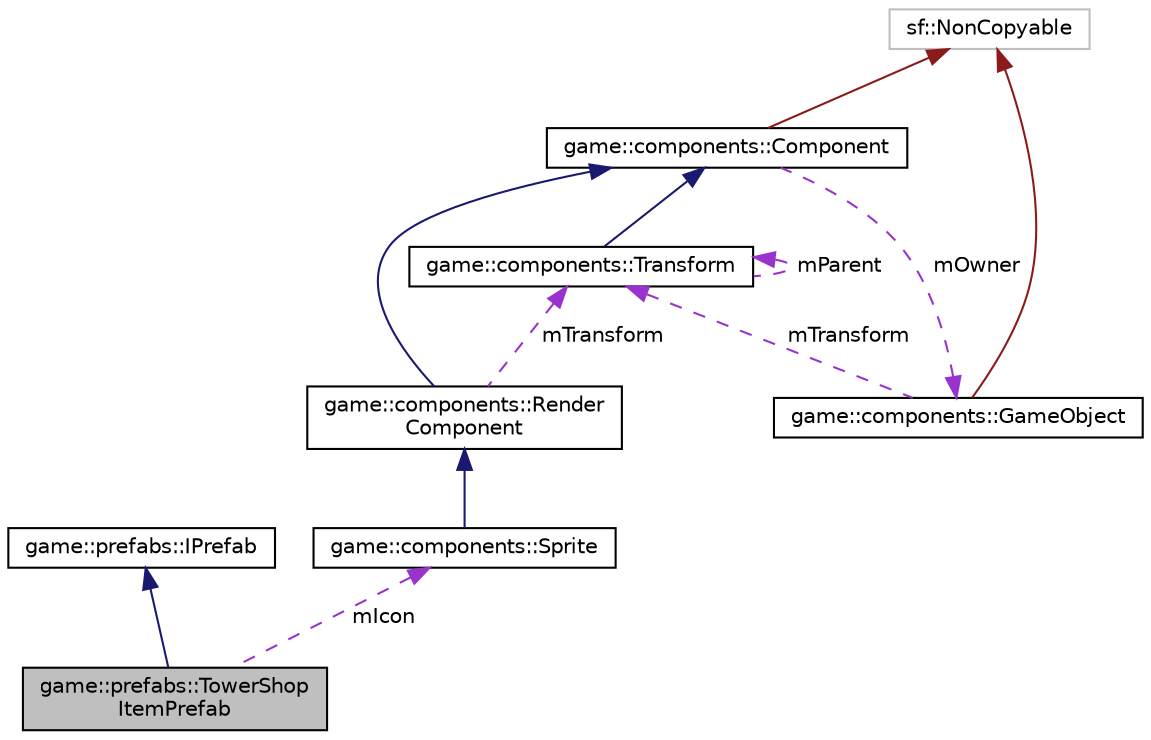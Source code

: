 digraph "game::prefabs::TowerShopItemPrefab"
{
 // LATEX_PDF_SIZE
  edge [fontname="Helvetica",fontsize="10",labelfontname="Helvetica",labelfontsize="10"];
  node [fontname="Helvetica",fontsize="10",shape=record];
  Node1 [label="game::prefabs::TowerShop\lItemPrefab",height=0.2,width=0.4,color="black", fillcolor="grey75", style="filled", fontcolor="black",tooltip="predefined tower shop menu"];
  Node2 -> Node1 [dir="back",color="midnightblue",fontsize="10",style="solid",fontname="Helvetica"];
  Node2 [label="game::prefabs::IPrefab",height=0.2,width=0.4,color="black", fillcolor="white", style="filled",URL="$classgame_1_1prefabs_1_1IPrefab.html",tooltip=" "];
  Node3 -> Node1 [dir="back",color="darkorchid3",fontsize="10",style="dashed",label=" mIcon" ,fontname="Helvetica"];
  Node3 [label="game::components::Sprite",height=0.2,width=0.4,color="black", fillcolor="white", style="filled",URL="$classgame_1_1components_1_1Sprite.html",tooltip="wrapper class for sf::sprite"];
  Node4 -> Node3 [dir="back",color="midnightblue",fontsize="10",style="solid",fontname="Helvetica"];
  Node4 [label="game::components::Render\lComponent",height=0.2,width=0.4,color="black", fillcolor="white", style="filled",URL="$classgame_1_1components_1_1RenderComponent.html",tooltip="base class for all the drawables in the game"];
  Node5 -> Node4 [dir="back",color="midnightblue",fontsize="10",style="solid",fontname="Helvetica"];
  Node5 [label="game::components::Component",height=0.2,width=0.4,color="black", fillcolor="white", style="filled",URL="$classgame_1_1components_1_1Component.html",tooltip="base class for all components"];
  Node6 -> Node5 [dir="back",color="firebrick4",fontsize="10",style="solid",fontname="Helvetica"];
  Node6 [label="sf::NonCopyable",height=0.2,width=0.4,color="grey75", fillcolor="white", style="filled",tooltip=" "];
  Node7 -> Node5 [dir="back",color="darkorchid3",fontsize="10",style="dashed",label=" mOwner" ,fontname="Helvetica"];
  Node7 [label="game::components::GameObject",height=0.2,width=0.4,color="black", fillcolor="white", style="filled",URL="$classgame_1_1components_1_1GameObject.html",tooltip="container class for a group of components"];
  Node6 -> Node7 [dir="back",color="firebrick4",fontsize="10",style="solid",fontname="Helvetica"];
  Node8 -> Node7 [dir="back",color="darkorchid3",fontsize="10",style="dashed",label=" mTransform" ,fontname="Helvetica"];
  Node8 [label="game::components::Transform",height=0.2,width=0.4,color="black", fillcolor="white", style="filled",URL="$classgame_1_1components_1_1Transform.html",tooltip="transform component of a gameobject"];
  Node5 -> Node8 [dir="back",color="midnightblue",fontsize="10",style="solid",fontname="Helvetica"];
  Node8 -> Node8 [dir="back",color="darkorchid3",fontsize="10",style="dashed",label=" mParent" ,fontname="Helvetica"];
  Node8 -> Node4 [dir="back",color="darkorchid3",fontsize="10",style="dashed",label=" mTransform" ,fontname="Helvetica"];
}
